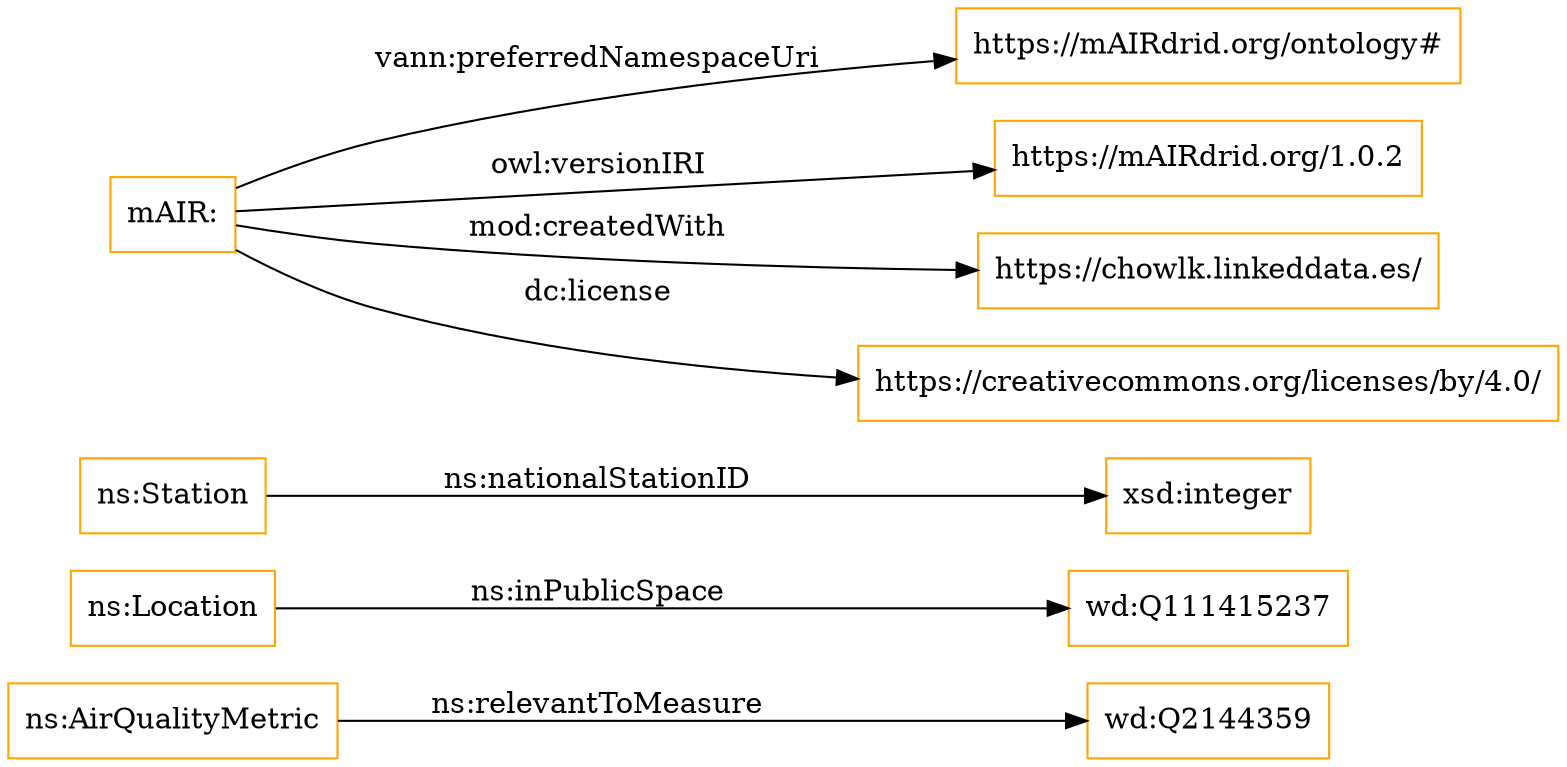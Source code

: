 digraph ar2dtool_diagram { 
rankdir=LR;
size="1501"
node [shape = rectangle, color="orange"]; "ns:AirQualityMetric" "ns:Location" "ns:Station" ; /*classes style*/
	"mAIR:" -> "https://mAIRdrid.org/ontology#" [ label = "vann:preferredNamespaceUri" ];
	"mAIR:" -> "https://mAIRdrid.org/1.0.2" [ label = "owl:versionIRI" ];
	"mAIR:" -> "https://chowlk.linkeddata.es/" [ label = "mod:createdWith" ];
	"mAIR:" -> "https://creativecommons.org/licenses/by/4.0/" [ label = "dc:license" ];
	"ns:Location" -> "wd:Q111415237" [ label = "ns:inPublicSpace" ];
	"ns:AirQualityMetric" -> "wd:Q2144359" [ label = "ns:relevantToMeasure" ];
	"ns:Station" -> "xsd:integer" [ label = "ns:nationalStationID" ];

}
